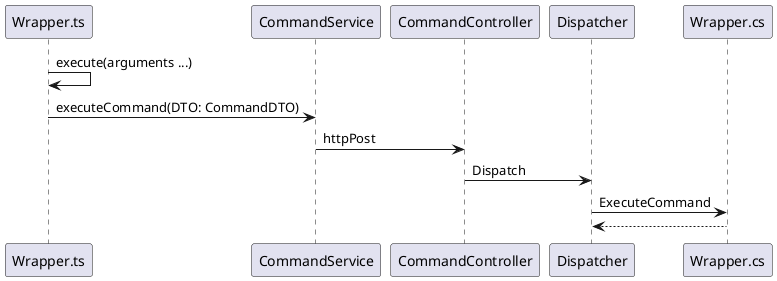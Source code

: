 @startuml CommandSequence
Wrapper.ts->Wrapper.ts : execute(arguments ...)
Wrapper.ts->CommandService: executeCommand(DTO: CommandDTO)
CommandService->CommandController : httpPost
CommandController->Dispatcher : Dispatch
Dispatcher->Wrapper.cs : ExecuteCommand
Wrapper.cs-->Dispatcher
@enduml
